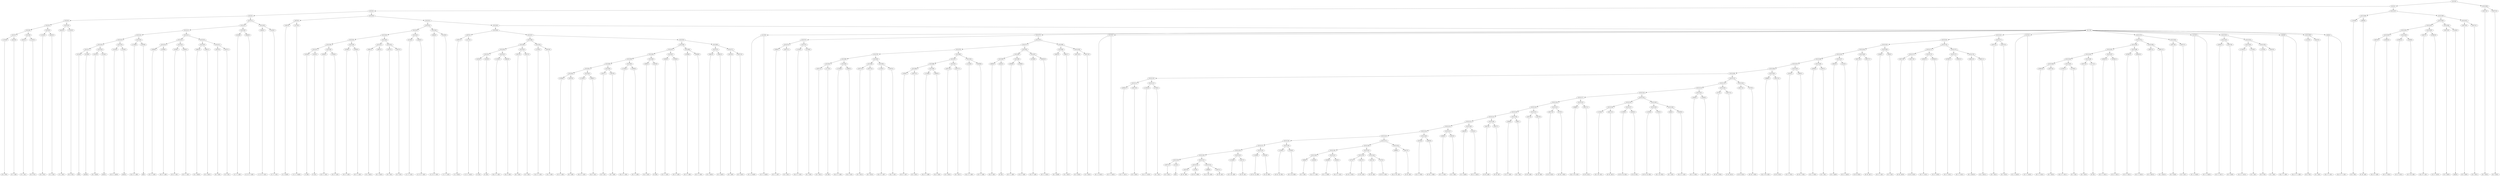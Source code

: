digraph sample{
"L-2163(0)"->"[D  E  F](0)"
"L4425(0)"->"[F  G  A](0)"
"L5315(7)"->"L-2163(0)"
"L5315(7)"->"L4425(0)"
"L4425(1)"->"[F  G  A](1)"
"L-2163(1)"->"[D  E  F](1)"
"L5315(8)"->"L4425(1)"
"L5315(8)"->"L-2163(1)"
"L5315(6)"->"L5315(7)"
"L5315(6)"->"L5315(8)"
"L-2163(2)"->"[D  E  F](2)"
"L4425(2)"->"[F  G  A](2)"
"L5315(9)"->"L-2163(2)"
"L5315(9)"->"L4425(2)"
"L5315(5)"->"L5315(6)"
"L5315(5)"->"L5315(9)"
"L4425(3)"->"[F  G  A](3)"
"L-2163(3)"->"[D  E  F](3)"
"L5315(10)"->"L4425(3)"
"L5315(10)"->"L-2163(3)"
"L5315(4)"->"L5315(5)"
"L5315(4)"->"L5315(10)"
"L3154(0)"->"[D](0)"
"L3138(0)"->"[rest](0)"
"L5315(17)"->"L3154(0)"
"L5315(17)"->"L3138(0)"
"L2507(0)"->"[D  F  Ais](0)"
"L3138(1)"->"[rest](1)"
"L5315(18)"->"L2507(0)"
"L5315(18)"->"L3138(1)"
"L5315(16)"->"L5315(17)"
"L5315(16)"->"L5315(18)"
"L1410(0)"->"[D  E  G  Ais](0)"
"L3138(2)"->"[rest](2)"
"L5315(19)"->"L1410(0)"
"L5315(19)"->"L3138(2)"
"L5315(15)"->"L5315(16)"
"L5315(15)"->"L5315(19)"
"L-2194(0)"->"[Cis  E  G  A](0)"
"L3978(0)"->"[A](0)"
"L5315(20)"->"L-2194(0)"
"L5315(20)"->"L3978(0)"
"L5315(14)"->"L5315(15)"
"L5315(14)"->"L5315(20)"
"L2956(0)"->"[D  F  G  A](0)"
"L4786(0)"->"[D  E  F  A](0)"
"L5315(23)"->"L2956(0)"
"L5315(23)"->"L4786(0)"
"L4786(1)"->"[D  E  F  A](1)"
"L2956(1)"->"[D  F  G  A](1)"
"L5315(24)"->"L4786(1)"
"L5315(24)"->"L2956(1)"
"L5315(22)"->"L5315(23)"
"L5315(22)"->"L5315(24)"
"L3661(0)"->"[D  G  Ais](0)"
"L3661(1)"->"[D  G  Ais](1)"
"L5315(26)"->"L3661(0)"
"L5315(26)"->"L3661(1)"
"L2057(0)"->"[D  F  A](0)"
"L2057(1)"->"[D  F  A](1)"
"L5315(27)"->"L2057(0)"
"L5315(27)"->"L2057(1)"
"L5315(25)"->"L5315(26)"
"L5315(25)"->"L5315(27)"
"L5315(21)"->"L5315(22)"
"L5315(21)"->"L5315(25)"
"L5315(13)"->"L5315(14)"
"L5315(13)"->"L5315(21)"
"L4138(0)"->"[C  F  G  A](0)"
"L3844(0)"->"[C  D  E  F  A](0)"
"L5315(28)"->"L4138(0)"
"L5315(28)"->"L3844(0)"
"L5315(12)"->"L5315(13)"
"L5315(12)"->"L5315(28)"
"L3844(1)"->"[C  D  E  F  A](1)"
"L4138(1)"->"[C  F  G  A](1)"
"L5315(29)"->"L3844(1)"
"L5315(29)"->"L4138(1)"
"L5315(11)"->"L5315(12)"
"L5315(11)"->"L5315(29)"
"L5315(3)"->"L5315(4)"
"L5315(3)"->"L5315(11)"
"L1907(0)"->"[C  E  Ais](0)"
"L1273(0)"->"[C  E  G  Ais](0)"
"L3675(0)"->"L1907(0)"
"L3675(0)"->"L1273(0)"
"L1819(0)"->"[F  A](0)"
"L1819(1)"->"[F  A](1)"
"L5315(37)"->"L1819(0)"
"L5315(37)"->"L1819(1)"
"L2956(2)"->"[D  F  G  A](2)"
"L4786(2)"->"[D  E  F  A](2)"
"L5315(38)"->"L2956(2)"
"L5315(38)"->"L4786(2)"
"L5315(36)"->"L5315(37)"
"L5315(36)"->"L5315(38)"
"L4786(3)"->"[D  E  F  A](3)"
"L2956(3)"->"[D  F  G  A](3)"
"L5315(39)"->"L4786(3)"
"L5315(39)"->"L2956(3)"
"L5315(35)"->"L5315(36)"
"L5315(35)"->"L5315(39)"
"L3661(2)"->"[D  G  Ais](2)"
"L3661(3)"->"[D  G  Ais](3)"
"L5315(41)"->"L3661(2)"
"L5315(41)"->"L3661(3)"
"L2057(2)"->"[D  F  A](2)"
"L2057(3)"->"[D  F  A](3)"
"L5315(42)"->"L2057(2)"
"L5315(42)"->"L2057(3)"
"L5315(40)"->"L5315(41)"
"L5315(40)"->"L5315(42)"
"L5315(34)"->"L5315(35)"
"L5315(34)"->"L5315(40)"
"L4138(2)"->"[C  F  G  A](2)"
"L3844(2)"->"[C  D  E  F  A](2)"
"L5315(43)"->"L4138(2)"
"L5315(43)"->"L3844(2)"
"L5315(33)"->"L5315(34)"
"L5315(33)"->"L5315(43)"
"L3844(3)"->"[C  D  E  F  A](3)"
"L4138(3)"->"[C  F  G  A](3)"
"L5315(44)"->"L3844(3)"
"L5315(44)"->"L4138(3)"
"L5315(32)"->"L5315(33)"
"L5315(32)"->"L5315(44)"
"L1907(1)"->"[C  E  Ais](1)"
"L1273(1)"->"[C  E  G  Ais](1)"
"L3675(1)"->"L1907(1)"
"L3675(1)"->"L1273(1)"
"L1819(2)"->"[F  A](2)"
"L1819(3)"->"[F  A](3)"
"L5315(51)"->"L1819(2)"
"L5315(51)"->"L1819(3)"
"L-2194(1)"->"[Cis  E  G  A](1)"
"L2883(0)"->"[Cis  E  A](0)"
"L5315(52)"->"L-2194(1)"
"L5315(52)"->"L2883(0)"
"L5315(50)"->"L5315(51)"
"L5315(50)"->"L5315(52)"
"L2057(4)"->"[D  F  A](4)"
"L2057(5)"->"[D  F  A](5)"
"L5315(53)"->"L2057(4)"
"L5315(53)"->"L2057(5)"
"L5315(49)"->"L5315(50)"
"L5315(49)"->"L5315(53)"
"L-2194(2)"->"[Cis  E  G  A](2)"
"L3874(0)"->"[Cis  G  A](0)"
"L5315(54)"->"L-2194(2)"
"L5315(54)"->"L3874(0)"
"L5315(48)"->"L5315(49)"
"L5315(48)"->"L5315(54)"
"L4786(4)"->"[D  E  F  A](4)"
"L2057(6)"->"[D  F  A](6)"
"L5315(62)"->"L4786(4)"
"L5315(62)"->"L2057(6)"
"L-2194(3)"->"[Cis  E  G  A](3)"
"L2883(1)"->"[Cis  E  A](1)"
"L5315(63)"->"L-2194(3)"
"L5315(63)"->"L2883(1)"
"L5315(61)"->"L5315(62)"
"L5315(61)"->"L5315(63)"
"L2057(7)"->"[D  F  A](7)"
"L2057(8)"->"[D  F  A](8)"
"L5315(64)"->"L2057(7)"
"L5315(64)"->"L2057(8)"
"L5315(60)"->"L5315(61)"
"L5315(60)"->"L5315(64)"
"L-2194(4)"->"[Cis  E  G  A](4)"
"L2956(4)"->"[D  F  G  A](4)"
"L5315(65)"->"L-2194(4)"
"L5315(65)"->"L2956(4)"
"L5315(59)"->"L5315(60)"
"L5315(59)"->"L5315(65)"
"L2883(2)"->"[Cis  E  A](2)"
"L2616(0)"->"[E  A](0)"
"L5315(66)"->"L2883(2)"
"L5315(66)"->"L2616(0)"
"L5315(58)"->"L5315(59)"
"L5315(58)"->"L5315(66)"
"L2956(5)"->"[D  F  G  A](5)"
"L4786(5)"->"[D  E  F  A](5)"
"L5315(67)"->"L2956(5)"
"L5315(67)"->"L4786(5)"
"L5315(57)"->"L5315(58)"
"L5315(57)"->"L5315(67)"
"L4786(6)"->"[D  E  F  A](6)"
"L2956(6)"->"[D  F  G  A](6)"
"L5315(68)"->"L4786(6)"
"L5315(68)"->"L2956(6)"
"L5315(56)"->"L5315(57)"
"L5315(56)"->"L5315(68)"
"L3661(4)"->"[D  G  Ais](4)"
"L3661(5)"->"[D  G  Ais](5)"
"L5315(70)"->"L3661(4)"
"L5315(70)"->"L3661(5)"
"L2057(9)"->"[D  F  A](9)"
"L2057(10)"->"[D  F  A](10)"
"L5315(71)"->"L2057(9)"
"L5315(71)"->"L2057(10)"
"L5315(69)"->"L5315(70)"
"L5315(69)"->"L5315(71)"
"L5315(55)"->"L5315(56)"
"L5315(55)"->"L5315(69)"
"L5315(47)"->"L5315(48)"
"L5315(47)"->"L5315(55)"
"L5315(46)"->"L3675(1)"
"L5315(46)"->"L5315(47)"
"L2125(0)"->"[E  G  A  Ais](0)"
"L2125(0)"->"[E  F  G  Ais](0)"
"L2956(7)"->"[D  F  G  A](7)"
"L2057(11)"->"[D  F  A](11)"
"L5315(74)"->"L2956(7)"
"L5315(74)"->"L2057(11)"
"L-2194(5)"->"[Cis  E  G  A](5)"
"L3736(0)"->"[E  G  A](0)"
"L5315(75)"->"L-2194(5)"
"L5315(75)"->"L3736(0)"
"L5315(73)"->"L5315(74)"
"L5315(73)"->"L5315(75)"
"L2057(12)"->"[D  F  A](12)"
"L1712(0)"->"[D  A](0)"
"L5315(81)"->"L2057(12)"
"L5315(81)"->"L1712(0)"
"L-2194(6)"->"[Cis  E  G  A](6)"
"L2883(3)"->"[Cis  E  A](3)"
"L5315(82)"->"L-2194(6)"
"L5315(82)"->"L2883(3)"
"L5315(80)"->"L5315(81)"
"L5315(80)"->"L5315(82)"
"L2057(13)"->"[D  F  A](13)"
"L2057(14)"->"[D  F  A](14)"
"L5315(84)"->"L2057(13)"
"L5315(84)"->"L2057(14)"
"L-2194(7)"->"[Cis  E  G  A](7)"
"L3874(1)"->"[Cis  G  A](1)"
"L5315(85)"->"L-2194(7)"
"L5315(85)"->"L3874(1)"
"L5315(83)"->"L5315(84)"
"L5315(83)"->"L5315(85)"
"L5315(79)"->"L5315(80)"
"L5315(79)"->"L5315(83)"
"L4786(7)"->"[D  E  F  A](7)"
"L2057(15)"->"[D  F  A](15)"
"L5315(89)"->"L4786(7)"
"L5315(89)"->"L2057(15)"
"L-2194(8)"->"[Cis  E  G  A](8)"
"L2883(4)"->"[Cis  E  A](4)"
"L5315(90)"->"L-2194(8)"
"L5315(90)"->"L2883(4)"
"L5315(88)"->"L5315(89)"
"L5315(88)"->"L5315(90)"
"L2057(16)"->"[D  F  A](16)"
"L2057(17)"->"[D  F  A](17)"
"L5315(91)"->"L2057(16)"
"L5315(91)"->"L2057(17)"
"L5315(87)"->"L5315(88)"
"L5315(87)"->"L5315(91)"
"L-2194(9)"->"[Cis  E  G  A](9)"
"L2956(8)"->"[D  F  G  A](8)"
"L5315(92)"->"L-2194(9)"
"L5315(92)"->"L2956(8)"
"L5315(86)"->"L5315(87)"
"L5315(86)"->"L5315(92)"
"L5315(78)"->"L5315(79)"
"L5315(78)"->"L5315(86)"
"L2883(5)"->"[Cis  E  A](5)"
"L2616(1)"->"[E  A](1)"
"L5315(95)"->"L2883(5)"
"L5315(95)"->"L2616(1)"
"L2956(9)"->"[D  F  G  A](9)"
"L4786(8)"->"[D  E  F  A](8)"
"L5315(96)"->"L2956(9)"
"L5315(96)"->"L4786(8)"
"L5315(94)"->"L5315(95)"
"L5315(94)"->"L5315(96)"
"L4786(9)"->"[D  E  F  A](9)"
"L2956(10)"->"[D  F  G  A](10)"
"L5315(97)"->"L4786(9)"
"L5315(97)"->"L2956(10)"
"L5315(93)"->"L5315(94)"
"L5315(93)"->"L5315(97)"
"L5315(77)"->"L5315(78)"
"L5315(77)"->"L5315(93)"
"L3661(6)"->"[D  G  Ais](6)"
"L3661(7)"->"[D  G  Ais](7)"
"L5315(99)"->"L3661(6)"
"L5315(99)"->"L3661(7)"
"L2057(18)"->"[D  F  A](18)"
"L2057(19)"->"[D  F  A](19)"
"L5315(100)"->"L2057(18)"
"L5315(100)"->"L2057(19)"
"L5315(98)"->"L5315(99)"
"L5315(98)"->"L5315(100)"
"L5315(76)"->"L5315(77)"
"L5315(76)"->"L5315(98)"
"L5315(72)"->"L5315(73)"
"L5315(72)"->"L5315(76)"
"L2125(1)"->"[E  G  A  Ais](1)"
"L2125(1)"->"[E  F  G  Ais](1)"
"L2956(11)"->"[D  F  G  A](11)"
"L2057(20)"->"[D  F  A](20)"
"L5315(111)"->"L2956(11)"
"L5315(111)"->"L2057(20)"
"L-2194(10)"->"[Cis  E  G  A](10)"
"L3736(1)"->"[E  G  A](1)"
"L5315(112)"->"L-2194(10)"
"L5315(112)"->"L3736(1)"
"L5315(110)"->"L5315(111)"
"L5315(110)"->"L5315(112)"
"L2057(21)"->"[D  F  A](21)"
"L3154(1)"->"[D](1)"
"L5315(130)"->"L2057(21)"
"L5315(130)"->"L3154(1)"
"L2627(0)"->"[D  Fis  A](0)"
"L575(0)"->"[D  Fis  A  B](0)"
"L5315(132)"->"L2627(0)"
"L5315(132)"->"L575(0)"
"L2888(0)"->"[Cis  D  Fis  A](0)"
"L2627(1)"->"[D  Fis  A](1)"
"L5315(133)"->"L2888(0)"
"L5315(133)"->"L2627(1)"
"L5315(131)"->"L5315(132)"
"L5315(131)"->"L5315(133)"
"L5315(129)"->"L5315(130)"
"L5315(129)"->"L5315(131)"
"L-2184(0)"->"[D  E  Fis  A](0)"
"L2627(2)"->"[D  Fis  A](2)"
"L5315(134)"->"L-2184(0)"
"L5315(134)"->"L2627(2)"
"L5315(128)"->"L5315(129)"
"L5315(128)"->"L5315(134)"
"L-2209(0)"->"[D  Fis  Gis  B](0)"
"L2916(0)"->"[D  Gis  B](0)"
"L5315(135)"->"L-2209(0)"
"L5315(135)"->"L2916(0)"
"L5315(127)"->"L5315(128)"
"L5315(127)"->"L5315(135)"
"L-2209(1)"->"[D  Fis  Gis  B](1)"
"L3785(0)"->"[D  E  Gis  B](0)"
"L5315(136)"->"L-2209(1)"
"L5315(136)"->"L3785(0)"
"L5315(126)"->"L5315(127)"
"L5315(126)"->"L5315(136)"
"L580(0)"->"[D  G  A](0)"
"L1829(0)"->"[Cis  D  G  A](0)"
"L5315(140)"->"L580(0)"
"L5315(140)"->"L1829(0)"
"L2838(0)"->"[D  G  A  B](0)"
"L1829(1)"->"[Cis  D  G  A](1)"
"L5315(141)"->"L2838(0)"
"L5315(141)"->"L1829(1)"
"L5315(139)"->"L5315(140)"
"L5315(139)"->"L5315(141)"
"L575(1)"->"[D  Fis  A  B](1)"
"L2627(3)"->"[D  Fis  A](3)"
"L5315(143)"->"L575(1)"
"L5315(143)"->"L2627(3)"
"L2627(4)"->"[D  Fis  A](4)"
"L575(2)"->"[D  Fis  A  B](2)"
"L5315(144)"->"L2627(4)"
"L5315(144)"->"L575(2)"
"L5315(142)"->"L5315(143)"
"L5315(142)"->"L5315(144)"
"L5315(138)"->"L5315(139)"
"L5315(138)"->"L5315(142)"
"L2888(1)"->"[Cis  D  Fis  A](1)"
"L2627(5)"->"[D  Fis  A](5)"
"L5315(145)"->"L2888(1)"
"L5315(145)"->"L2627(5)"
"L5315(137)"->"L5315(138)"
"L5315(137)"->"L5315(145)"
"L5315(125)"->"L5315(126)"
"L5315(125)"->"L5315(137)"
"L3019(0)"->"[D  E  G  B](0)"
"L3693(0)"->"[D  Fis  G  B](0)"
"L5315(146)"->"L3019(0)"
"L5315(146)"->"L3693(0)"
"L5315(124)"->"L5315(125)"
"L5315(124)"->"L5315(146)"
"L2838(1)"->"[D  G  A  B](1)"
"L2361(0)"->"[D  G  B](0)"
"L5315(147)"->"L2838(1)"
"L5315(147)"->"L2361(0)"
"L5315(123)"->"L5315(124)"
"L5315(123)"->"L5315(147)"
"L3661(8)"->"[D  G  Ais](8)"
"L1410(1)"->"[D  E  G  Ais](1)"
"L5315(148)"->"L3661(8)"
"L5315(148)"->"L1410(1)"
"L5315(122)"->"L5315(123)"
"L5315(122)"->"L5315(148)"
"L2627(6)"->"[D  Fis  A](6)"
"L2627(7)"->"[D  Fis  A](7)"
"L5315(149)"->"L2627(6)"
"L5315(149)"->"L2627(7)"
"L5315(121)"->"L5315(122)"
"L5315(121)"->"L5315(149)"
"L2466(0)"->"[D  E  G  A](0)"
"L580(1)"->"[D  G  A](1)"
"L5315(150)"->"L2466(0)"
"L5315(150)"->"L580(1)"
"L5315(120)"->"L5315(121)"
"L5315(120)"->"L5315(150)"
"L2627(8)"->"[D  Fis  A](8)"
"L2627(9)"->"[D  Fis  A](9)"
"L5315(151)"->"L2627(8)"
"L5315(151)"->"L2627(9)"
"L5315(119)"->"L5315(120)"
"L5315(119)"->"L5315(151)"
"L2627(10)"->"[D  Fis  A](10)"
"L575(3)"->"[D  Fis  A  B](3)"
"L5315(152)"->"L2627(10)"
"L5315(152)"->"L575(3)"
"L5315(118)"->"L5315(119)"
"L5315(118)"->"L5315(152)"
"L2888(2)"->"[Cis  D  Fis  A](2)"
"L2627(11)"->"[D  Fis  A](11)"
"L5315(153)"->"L2888(2)"
"L5315(153)"->"L2627(11)"
"L5315(117)"->"L5315(118)"
"L5315(117)"->"L5315(153)"
"L-2184(1)"->"[D  E  Fis  A](1)"
"L2627(12)"->"[D  Fis  A](12)"
"L5315(156)"->"L-2184(1)"
"L5315(156)"->"L2627(12)"
"L-2209(2)"->"[D  Fis  Gis  B](2)"
"L2916(1)"->"[D  Gis  B](1)"
"L5315(157)"->"L-2209(2)"
"L5315(157)"->"L2916(1)"
"L5315(155)"->"L5315(156)"
"L5315(155)"->"L5315(157)"
"L-2209(3)"->"[D  Fis  Gis  B](3)"
"L3785(1)"->"[D  E  Gis  B](1)"
"L5315(159)"->"L-2209(3)"
"L5315(159)"->"L3785(1)"
"L580(2)"->"[D  G  A](2)"
"L1829(2)"->"[Cis  D  G  A](2)"
"L5315(160)"->"L580(2)"
"L5315(160)"->"L1829(2)"
"L5315(158)"->"L5315(159)"
"L5315(158)"->"L5315(160)"
"L5315(154)"->"L5315(155)"
"L5315(154)"->"L5315(158)"
"L5315(116)"->"L5315(117)"
"L5315(116)"->"L5315(154)"
"L2838(2)"->"[D  G  A  B](2)"
"L1829(3)"->"[Cis  D  G  A](3)"
"L5315(161)"->"L2838(2)"
"L5315(161)"->"L1829(3)"
"L5315(115)"->"L5315(116)"
"L5315(115)"->"L5315(161)"
"L575(4)"->"[D  Fis  A  B](4)"
"L2627(13)"->"[D  Fis  A](13)"
"L5315(162)"->"L575(4)"
"L5315(162)"->"L2627(13)"
"L5315(114)"->"L5315(115)"
"L5315(114)"->"L5315(162)"
"L2627(14)"->"[D  Fis  A](14)"
"L575(5)"->"[D  Fis  A  B](5)"
"L5315(163)"->"L2627(14)"
"L5315(163)"->"L575(5)"
"L5315(113)"->"L5315(114)"
"L5315(113)"->"L5315(163)"
"L5315(109)"->"L5315(110)"
"L5315(109)"->"L5315(113)"
"L2888(3)"->"[Cis  D  Fis  A](3)"
"L2627(15)"->"[D  Fis  A](15)"
"L5315(164)"->"L2888(3)"
"L5315(164)"->"L2627(15)"
"L5315(108)"->"L5315(109)"
"L5315(108)"->"L5315(164)"
"L3019(1)"->"[D  E  G  B](1)"
"L3693(1)"->"[D  Fis  G  B](1)"
"L5315(165)"->"L3019(1)"
"L5315(165)"->"L3693(1)"
"L5315(107)"->"L5315(108)"
"L5315(107)"->"L5315(165)"
"L2838(3)"->"[D  G  A  B](3)"
"L2361(1)"->"[D  G  B](1)"
"L5315(166)"->"L2838(3)"
"L5315(166)"->"L2361(1)"
"L5315(106)"->"L5315(107)"
"L5315(106)"->"L5315(166)"
"L3661(9)"->"[D  G  Ais](9)"
"L1410(2)"->"[D  E  G  Ais](2)"
"L5315(167)"->"L3661(9)"
"L5315(167)"->"L1410(2)"
"L5315(105)"->"L5315(106)"
"L5315(105)"->"L5315(167)"
"L2627(16)"->"[D  Fis  A](16)"
"L2627(17)"->"[D  Fis  A](17)"
"L5315(168)"->"L2627(16)"
"L5315(168)"->"L2627(17)"
"L5315(104)"->"L5315(105)"
"L5315(104)"->"L5315(168)"
"L2466(1)"->"[D  E  G  A](1)"
"L580(3)"->"[D  G  A](3)"
"L5315(169)"->"L2466(1)"
"L5315(169)"->"L580(3)"
"L5315(103)"->"L5315(104)"
"L5315(103)"->"L5315(169)"
"L2627(18)"->"[D  Fis  A](18)"
"L2627(19)"->"[D  Fis  A](19)"
"L5315(172)"->"L2627(18)"
"L5315(172)"->"L2627(19)"
"L2956(12)"->"[D  F  G  A](12)"
"L4786(10)"->"[D  E  F  A](10)"
"L5315(173)"->"L2956(12)"
"L5315(173)"->"L4786(10)"
"L5315(171)"->"L5315(172)"
"L5315(171)"->"L5315(173)"
"L4786(11)"->"[D  E  F  A](11)"
"L2956(13)"->"[D  F  G  A](13)"
"L5315(175)"->"L4786(11)"
"L5315(175)"->"L2956(13)"
"L3661(10)"->"[D  G  Ais](10)"
"L3661(11)"->"[D  G  Ais](11)"
"L5315(176)"->"L3661(10)"
"L5315(176)"->"L3661(11)"
"L5315(174)"->"L5315(175)"
"L5315(174)"->"L5315(176)"
"L5315(170)"->"L5315(171)"
"L5315(170)"->"L5315(174)"
"L5315(102)"->"L5315(103)"
"L5315(102)"->"L5315(170)"
"L2057(22)"->"[D  F  A](22)"
"L2057(23)"->"[D  F  A](23)"
"L5315(177)"->"L2057(22)"
"L5315(177)"->"L2057(23)"
"L5315(101)"->"L5315(102)"
"L5315(101)"->"L5315(177)"
"L2125(2)"->"[E  G  A  Ais](2)"
"L2125(2)"->"[E  F  G  Ais](2)"
"L2956(14)"->"[D  F  G  A](14)"
"L2057(24)"->"[D  F  A](24)"
"L5315(184)"->"L2956(14)"
"L5315(184)"->"L2057(24)"
"L-2194(11)"->"[Cis  E  G  A](11)"
"L3736(2)"->"[E  G  A](2)"
"L5315(185)"->"L-2194(11)"
"L5315(185)"->"L3736(2)"
"L5315(183)"->"L5315(184)"
"L5315(183)"->"L5315(185)"
"L2057(25)"->"[D  F  A](25)"
"L1712(1)"->"[D  A](1)"
"L5315(186)"->"L2057(25)"
"L5315(186)"->"L1712(1)"
"L5315(182)"->"L5315(183)"
"L5315(182)"->"L5315(186)"
"L2956(15)"->"[D  F  G  A](15)"
"L4786(12)"->"[D  E  F  A](12)"
"L5315(187)"->"L2956(15)"
"L5315(187)"->"L4786(12)"
"L5315(181)"->"L5315(182)"
"L5315(181)"->"L5315(187)"
"L4786(13)"->"[D  E  F  A](13)"
"L2956(16)"->"[D  F  G  A](16)"
"L5315(188)"->"L4786(13)"
"L5315(188)"->"L2956(16)"
"L5315(180)"->"L5315(181)"
"L5315(180)"->"L5315(188)"
"L3661(12)"->"[D  G  Ais](12)"
"L3661(13)"->"[D  G  Ais](13)"
"L5315(189)"->"L3661(12)"
"L5315(189)"->"L3661(13)"
"L5315(179)"->"L5315(180)"
"L5315(179)"->"L5315(189)"
"L2057(26)"->"[D  F  A](26)"
"L2057(27)"->"[D  F  A](27)"
"L5315(190)"->"L2057(26)"
"L5315(190)"->"L2057(27)"
"L5315(178)"->"L5315(179)"
"L5315(178)"->"L5315(190)"
"L2125(3)"->"[E  G  A  Ais](3)"
"L2125(3)"->"[E  F  G  Ais](3)"
"L2956(17)"->"[D  F  G  A](17)"
"L2057(28)"->"[D  F  A](28)"
"L5315(192)"->"L2956(17)"
"L5315(192)"->"L2057(28)"
"L-2194(12)"->"[Cis  E  G  A](12)"
"L3736(3)"->"[E  G  A](3)"
"L5315(194)"->"L-2194(12)"
"L5315(194)"->"L3736(3)"
"L-2163(4)"->"[D  E  F](4)"
"L4425(4)"->"[F  G  A](4)"
"L5315(195)"->"L-2163(4)"
"L5315(195)"->"L4425(4)"
"L5315(193)"->"L5315(194)"
"L5315(193)"->"L5315(195)"
"L5315(191)"->"L5315(192)"
"L5315(191)"->"L5315(193)"
"L3828(0)"->"[Cis  F  G  A](0)"
"L3828(0)"->"[Cis  E  F  G  A](0)"
"L-2163(5)"->"[D  E  F](5)"
"L4425(5)"->"[F  G  A](5)"
"L5315(196)"->"L-2163(5)"
"L5315(196)"->"L4425(5)"
"L3828(1)"->"[Cis  F  G  A](1)"
"L3828(1)"->"[Cis  E  F  G  A](1)"
"L5172(0)"->"L2125(0)"
"L5172(0)"->"L5315(72)"
"L5172(0)"->"L2125(1)"
"L5172(0)"->"L5315(101)"
"L5172(0)"->"L2125(2)"
"L5172(0)"->"L5315(178)"
"L5172(0)"->"L2125(3)"
"L5172(0)"->"L5315(191)"
"L5172(0)"->"L3828(0)"
"L5172(0)"->"L5315(196)"
"L5172(0)"->"L3828(1)"
"L5315(45)"->"L5315(46)"
"L5315(45)"->"L5172(0)"
"L5315(31)"->"L5315(32)"
"L5315(31)"->"L5315(45)"
"L5315(30)"->"L3675(0)"
"L5315(30)"->"L5315(31)"
"L5315(2)"->"L5315(3)"
"L5315(2)"->"L5315(30)"
"L-2163(6)"->"[D  E  F](6)"
"L4964(0)"->"[F  Gis  A](0)"
"L5315(198)"->"L-2163(6)"
"L5315(198)"->"L4964(0)"
"L2837(0)"->"[Cis  D  F  A](0)"
"L4786(14)"->"[D  E  F  A](14)"
"L5315(203)"->"L2837(0)"
"L5315(203)"->"L4786(14)"
"L4786(15)"->"[D  E  F  A](15)"
"L2394(0)"->"[D  F  Gis  A](0)"
"L5315(204)"->"L4786(15)"
"L5315(204)"->"L2394(0)"
"L5315(202)"->"L5315(203)"
"L5315(202)"->"L5315(204)"
"L2837(1)"->"[Cis  D  F  A](1)"
"L4786(16)"->"[D  E  F  A](16)"
"L5315(205)"->"L2837(1)"
"L5315(205)"->"L4786(16)"
"L5315(201)"->"L5315(202)"
"L5315(201)"->"L5315(205)"
"L2057(29)"->"[D  F  A](29)"
"L3138(3)"->"[rest](3)"
"L5315(206)"->"L2057(29)"
"L5315(206)"->"L3138(3)"
"L5315(200)"->"L5315(201)"
"L5315(200)"->"L5315(206)"
"L2057(30)"->"[D  F  A](30)"
"L2057(31)"->"[D  F  A](31)"
"L5315(207)"->"L2057(30)"
"L5315(207)"->"L2057(31)"
"L5315(199)"->"L5315(200)"
"L5315(199)"->"L5315(207)"
"L5315(197)"->"L5315(198)"
"L5315(197)"->"L5315(199)"
"L5315(1)"->"L5315(2)"
"L5315(1)"->"L5315(197)"
"L2057(32)"->"[D  F  A](32)"
"L2057(33)"->"[D  F  A](33)"
"L5315(208)"->"L2057(32)"
"L5315(208)"->"L2057(33)"
"L5315(0)"->"L5315(1)"
"L5315(0)"->"L5315(208)"
{rank = min; "L5315(0)"}
{rank = same; "L5315(1)"; "L5315(208)";}
{rank = same; "L5315(2)"; "L5315(197)"; "L2057(32)"; "L2057(33)";}
{rank = same; "L5315(3)"; "L5315(30)"; "L5315(198)"; "L5315(199)";}
{rank = same; "L5315(4)"; "L5315(11)"; "L3675(0)"; "L5315(31)"; "L-2163(6)"; "L4964(0)"; "L5315(200)"; "L5315(207)";}
{rank = same; "L5315(5)"; "L5315(10)"; "L5315(12)"; "L5315(29)"; "L1907(0)"; "L1273(0)"; "L5315(32)"; "L5315(45)"; "L5315(201)"; "L5315(206)"; "L2057(30)"; "L2057(31)";}
{rank = same; "L5315(6)"; "L5315(9)"; "L4425(3)"; "L-2163(3)"; "L5315(13)"; "L5315(28)"; "L3844(1)"; "L4138(1)"; "L5315(33)"; "L5315(44)"; "L5315(46)"; "L5172(0)"; "L5315(202)"; "L5315(205)"; "L2057(29)"; "L3138(3)";}
{rank = same; "L5315(7)"; "L5315(8)"; "L-2163(2)"; "L4425(2)"; "L5315(14)"; "L5315(21)"; "L4138(0)"; "L3844(0)"; "L5315(34)"; "L5315(43)"; "L3844(3)"; "L4138(3)"; "L3675(1)"; "L5315(47)"; "L2125(0)"; "L5315(72)"; "L2125(1)"; "L5315(101)"; "L2125(2)"; "L5315(178)"; "L2125(3)"; "L5315(191)"; "L3828(0)"; "L5315(196)"; "L3828(1)"; "L5315(203)"; "L5315(204)"; "L2837(1)"; "L4786(16)";}
{rank = same; "L-2163(0)"; "L4425(0)"; "L4425(1)"; "L-2163(1)"; "L5315(15)"; "L5315(20)"; "L5315(22)"; "L5315(25)"; "L5315(35)"; "L5315(40)"; "L4138(2)"; "L3844(2)"; "L1907(1)"; "L1273(1)"; "L5315(48)"; "L5315(55)"; "L5315(73)"; "L5315(76)"; "L5315(102)"; "L5315(177)"; "L5315(179)"; "L5315(190)"; "L5315(192)"; "L5315(193)"; "L-2163(5)"; "L4425(5)"; "L2837(0)"; "L4786(14)"; "L4786(15)"; "L2394(0)";}
{rank = same; "L5315(16)"; "L5315(19)"; "L-2194(0)"; "L3978(0)"; "L5315(23)"; "L5315(24)"; "L5315(26)"; "L5315(27)"; "L5315(36)"; "L5315(39)"; "L5315(41)"; "L5315(42)"; "L5315(49)"; "L5315(54)"; "L5315(56)"; "L5315(69)"; "L5315(74)"; "L5315(75)"; "L5315(77)"; "L5315(98)"; "L5315(103)"; "L5315(170)"; "L2057(22)"; "L2057(23)"; "L5315(180)"; "L5315(189)"; "L2057(26)"; "L2057(27)"; "L2956(17)"; "L2057(28)"; "L5315(194)"; "L5315(195)";}
{rank = same; "L5315(17)"; "L5315(18)"; "L1410(0)"; "L3138(2)"; "L2956(0)"; "L4786(0)"; "L4786(1)"; "L2956(1)"; "L3661(0)"; "L3661(1)"; "L2057(0)"; "L2057(1)"; "L5315(37)"; "L5315(38)"; "L4786(3)"; "L2956(3)"; "L3661(2)"; "L3661(3)"; "L2057(2)"; "L2057(3)"; "L5315(50)"; "L5315(53)"; "L-2194(2)"; "L3874(0)"; "L5315(57)"; "L5315(68)"; "L5315(70)"; "L5315(71)"; "L2956(7)"; "L2057(11)"; "L-2194(5)"; "L3736(0)"; "L5315(78)"; "L5315(93)"; "L5315(99)"; "L5315(100)"; "L5315(104)"; "L5315(169)"; "L5315(171)"; "L5315(174)"; "L5315(181)"; "L5315(188)"; "L3661(12)"; "L3661(13)"; "L-2194(12)"; "L3736(3)"; "L-2163(4)"; "L4425(4)";}
{rank = same; "L3154(0)"; "L3138(0)"; "L2507(0)"; "L3138(1)"; "L1819(0)"; "L1819(1)"; "L2956(2)"; "L4786(2)"; "L5315(51)"; "L5315(52)"; "L2057(4)"; "L2057(5)"; "L5315(58)"; "L5315(67)"; "L4786(6)"; "L2956(6)"; "L3661(4)"; "L3661(5)"; "L2057(9)"; "L2057(10)"; "L5315(79)"; "L5315(86)"; "L5315(94)"; "L5315(97)"; "L3661(6)"; "L3661(7)"; "L2057(18)"; "L2057(19)"; "L5315(105)"; "L5315(168)"; "L2466(1)"; "L580(3)"; "L5315(172)"; "L5315(173)"; "L5315(175)"; "L5315(176)"; "L5315(182)"; "L5315(187)"; "L4786(13)"; "L2956(16)";}
{rank = same; "L1819(2)"; "L1819(3)"; "L-2194(1)"; "L2883(0)"; "L5315(59)"; "L5315(66)"; "L2956(5)"; "L4786(5)"; "L5315(80)"; "L5315(83)"; "L5315(87)"; "L5315(92)"; "L5315(95)"; "L5315(96)"; "L4786(9)"; "L2956(10)"; "L5315(106)"; "L5315(167)"; "L2627(16)"; "L2627(17)"; "L2627(18)"; "L2627(19)"; "L2956(12)"; "L4786(10)"; "L4786(11)"; "L2956(13)"; "L3661(10)"; "L3661(11)"; "L5315(183)"; "L5315(186)"; "L2956(15)"; "L4786(12)";}
{rank = same; "L5315(60)"; "L5315(65)"; "L2883(2)"; "L2616(0)"; "L5315(81)"; "L5315(82)"; "L5315(84)"; "L5315(85)"; "L5315(88)"; "L5315(91)"; "L-2194(9)"; "L2956(8)"; "L2883(5)"; "L2616(1)"; "L2956(9)"; "L4786(8)"; "L5315(107)"; "L5315(166)"; "L3661(9)"; "L1410(2)"; "L5315(184)"; "L5315(185)"; "L2057(25)"; "L1712(1)";}
{rank = same; "L5315(61)"; "L5315(64)"; "L-2194(4)"; "L2956(4)"; "L2057(12)"; "L1712(0)"; "L-2194(6)"; "L2883(3)"; "L2057(13)"; "L2057(14)"; "L-2194(7)"; "L3874(1)"; "L5315(89)"; "L5315(90)"; "L2057(16)"; "L2057(17)"; "L5315(108)"; "L5315(165)"; "L2838(3)"; "L2361(1)"; "L2956(14)"; "L2057(24)"; "L-2194(11)"; "L3736(2)";}
{rank = same; "L5315(62)"; "L5315(63)"; "L2057(7)"; "L2057(8)"; "L4786(7)"; "L2057(15)"; "L-2194(8)"; "L2883(4)"; "L5315(109)"; "L5315(164)"; "L3019(1)"; "L3693(1)";}
{rank = same; "L4786(4)"; "L2057(6)"; "L-2194(3)"; "L2883(1)"; "L5315(110)"; "L5315(113)"; "L2888(3)"; "L2627(15)";}
{rank = same; "L5315(111)"; "L5315(112)"; "L5315(114)"; "L5315(163)";}
{rank = same; "L2956(11)"; "L2057(20)"; "L-2194(10)"; "L3736(1)"; "L5315(115)"; "L5315(162)"; "L2627(14)"; "L575(5)";}
{rank = same; "L5315(116)"; "L5315(161)"; "L575(4)"; "L2627(13)";}
{rank = same; "L5315(117)"; "L5315(154)"; "L2838(2)"; "L1829(3)";}
{rank = same; "L5315(118)"; "L5315(153)"; "L5315(155)"; "L5315(158)";}
{rank = same; "L5315(119)"; "L5315(152)"; "L2888(2)"; "L2627(11)"; "L5315(156)"; "L5315(157)"; "L5315(159)"; "L5315(160)";}
{rank = same; "L5315(120)"; "L5315(151)"; "L2627(10)"; "L575(3)"; "L-2184(1)"; "L2627(12)"; "L-2209(2)"; "L2916(1)"; "L-2209(3)"; "L3785(1)"; "L580(2)"; "L1829(2)";}
{rank = same; "L5315(121)"; "L5315(150)"; "L2627(8)"; "L2627(9)";}
{rank = same; "L5315(122)"; "L5315(149)"; "L2466(0)"; "L580(1)";}
{rank = same; "L5315(123)"; "L5315(148)"; "L2627(6)"; "L2627(7)";}
{rank = same; "L5315(124)"; "L5315(147)"; "L3661(8)"; "L1410(1)";}
{rank = same; "L5315(125)"; "L5315(146)"; "L2838(1)"; "L2361(0)";}
{rank = same; "L5315(126)"; "L5315(137)"; "L3019(0)"; "L3693(0)";}
{rank = same; "L5315(127)"; "L5315(136)"; "L5315(138)"; "L5315(145)";}
{rank = same; "L5315(128)"; "L5315(135)"; "L-2209(1)"; "L3785(0)"; "L5315(139)"; "L5315(142)"; "L2888(1)"; "L2627(5)";}
{rank = same; "L5315(129)"; "L5315(134)"; "L-2209(0)"; "L2916(0)"; "L5315(140)"; "L5315(141)"; "L5315(143)"; "L5315(144)";}
{rank = same; "L5315(130)"; "L5315(131)"; "L-2184(0)"; "L2627(2)"; "L580(0)"; "L1829(0)"; "L2838(0)"; "L1829(1)"; "L575(1)"; "L2627(3)"; "L2627(4)"; "L575(2)";}
{rank = same; "L2057(21)"; "L3154(1)"; "L5315(132)"; "L5315(133)";}
{rank = same; "L2627(0)"; "L575(0)"; "L2888(0)"; "L2627(1)";}
{rank = max; "[A](0)"; "[C  D  E  F  A](0)"; "[C  D  E  F  A](1)"; "[C  D  E  F  A](2)"; "[C  D  E  F  A](3)"; "[C  E  Ais](0)"; "[C  E  Ais](1)"; "[C  E  G  Ais](0)"; "[C  E  G  Ais](1)"; "[C  F  G  A](0)"; "[C  F  G  A](1)"; "[C  F  G  A](2)"; "[C  F  G  A](3)"; "[Cis  D  F  A](0)"; "[Cis  D  F  A](1)"; "[Cis  D  Fis  A](0)"; "[Cis  D  Fis  A](1)"; "[Cis  D  Fis  A](2)"; "[Cis  D  Fis  A](3)"; "[Cis  D  G  A](0)"; "[Cis  D  G  A](1)"; "[Cis  D  G  A](2)"; "[Cis  D  G  A](3)"; "[Cis  E  A](0)"; "[Cis  E  A](1)"; "[Cis  E  A](2)"; "[Cis  E  A](3)"; "[Cis  E  A](4)"; "[Cis  E  A](5)"; "[Cis  E  F  G  A](0)"; "[Cis  E  F  G  A](1)"; "[Cis  E  G  A](0)"; "[Cis  E  G  A](1)"; "[Cis  E  G  A](10)"; "[Cis  E  G  A](11)"; "[Cis  E  G  A](12)"; "[Cis  E  G  A](2)"; "[Cis  E  G  A](3)"; "[Cis  E  G  A](4)"; "[Cis  E  G  A](5)"; "[Cis  E  G  A](6)"; "[Cis  E  G  A](7)"; "[Cis  E  G  A](8)"; "[Cis  E  G  A](9)"; "[Cis  F  G  A](0)"; "[Cis  F  G  A](1)"; "[Cis  G  A](0)"; "[Cis  G  A](1)"; "[D  A](0)"; "[D  A](1)"; "[D  E  F  A](0)"; "[D  E  F  A](1)"; "[D  E  F  A](10)"; "[D  E  F  A](11)"; "[D  E  F  A](12)"; "[D  E  F  A](13)"; "[D  E  F  A](14)"; "[D  E  F  A](15)"; "[D  E  F  A](16)"; "[D  E  F  A](2)"; "[D  E  F  A](3)"; "[D  E  F  A](4)"; "[D  E  F  A](5)"; "[D  E  F  A](6)"; "[D  E  F  A](7)"; "[D  E  F  A](8)"; "[D  E  F  A](9)"; "[D  E  F](0)"; "[D  E  F](1)"; "[D  E  F](2)"; "[D  E  F](3)"; "[D  E  F](4)"; "[D  E  F](5)"; "[D  E  F](6)"; "[D  E  Fis  A](0)"; "[D  E  Fis  A](1)"; "[D  E  G  A](0)"; "[D  E  G  A](1)"; "[D  E  G  Ais](0)"; "[D  E  G  Ais](1)"; "[D  E  G  Ais](2)"; "[D  E  G  B](0)"; "[D  E  G  B](1)"; "[D  E  Gis  B](0)"; "[D  E  Gis  B](1)"; "[D  F  A](0)"; "[D  F  A](1)"; "[D  F  A](10)"; "[D  F  A](11)"; "[D  F  A](12)"; "[D  F  A](13)"; "[D  F  A](14)"; "[D  F  A](15)"; "[D  F  A](16)"; "[D  F  A](17)"; "[D  F  A](18)"; "[D  F  A](19)"; "[D  F  A](2)"; "[D  F  A](20)"; "[D  F  A](21)"; "[D  F  A](22)"; "[D  F  A](23)"; "[D  F  A](24)"; "[D  F  A](25)"; "[D  F  A](26)"; "[D  F  A](27)"; "[D  F  A](28)"; "[D  F  A](29)"; "[D  F  A](3)"; "[D  F  A](30)"; "[D  F  A](31)"; "[D  F  A](32)"; "[D  F  A](33)"; "[D  F  A](4)"; "[D  F  A](5)"; "[D  F  A](6)"; "[D  F  A](7)"; "[D  F  A](8)"; "[D  F  A](9)"; "[D  F  Ais](0)"; "[D  F  G  A](0)"; "[D  F  G  A](1)"; "[D  F  G  A](10)"; "[D  F  G  A](11)"; "[D  F  G  A](12)"; "[D  F  G  A](13)"; "[D  F  G  A](14)"; "[D  F  G  A](15)"; "[D  F  G  A](16)"; "[D  F  G  A](17)"; "[D  F  G  A](2)"; "[D  F  G  A](3)"; "[D  F  G  A](4)"; "[D  F  G  A](5)"; "[D  F  G  A](6)"; "[D  F  G  A](7)"; "[D  F  G  A](8)"; "[D  F  G  A](9)"; "[D  F  Gis  A](0)"; "[D  Fis  A  B](0)"; "[D  Fis  A  B](1)"; "[D  Fis  A  B](2)"; "[D  Fis  A  B](3)"; "[D  Fis  A  B](4)"; "[D  Fis  A  B](5)"; "[D  Fis  A](0)"; "[D  Fis  A](1)"; "[D  Fis  A](10)"; "[D  Fis  A](11)"; "[D  Fis  A](12)"; "[D  Fis  A](13)"; "[D  Fis  A](14)"; "[D  Fis  A](15)"; "[D  Fis  A](16)"; "[D  Fis  A](17)"; "[D  Fis  A](18)"; "[D  Fis  A](19)"; "[D  Fis  A](2)"; "[D  Fis  A](3)"; "[D  Fis  A](4)"; "[D  Fis  A](5)"; "[D  Fis  A](6)"; "[D  Fis  A](7)"; "[D  Fis  A](8)"; "[D  Fis  A](9)"; "[D  Fis  G  B](0)"; "[D  Fis  G  B](1)"; "[D  Fis  Gis  B](0)"; "[D  Fis  Gis  B](1)"; "[D  Fis  Gis  B](2)"; "[D  Fis  Gis  B](3)"; "[D  G  A  B](0)"; "[D  G  A  B](1)"; "[D  G  A  B](2)"; "[D  G  A  B](3)"; "[D  G  A](0)"; "[D  G  A](1)"; "[D  G  A](2)"; "[D  G  A](3)"; "[D  G  Ais](0)"; "[D  G  Ais](1)"; "[D  G  Ais](10)"; "[D  G  Ais](11)"; "[D  G  Ais](12)"; "[D  G  Ais](13)"; "[D  G  Ais](2)"; "[D  G  Ais](3)"; "[D  G  Ais](4)"; "[D  G  Ais](5)"; "[D  G  Ais](6)"; "[D  G  Ais](7)"; "[D  G  Ais](8)"; "[D  G  Ais](9)"; "[D  G  B](0)"; "[D  G  B](1)"; "[D  Gis  B](0)"; "[D  Gis  B](1)"; "[D](0)"; "[D](1)"; "[E  A](0)"; "[E  A](1)"; "[E  F  G  Ais](0)"; "[E  F  G  Ais](1)"; "[E  F  G  Ais](2)"; "[E  F  G  Ais](3)"; "[E  G  A  Ais](0)"; "[E  G  A  Ais](1)"; "[E  G  A  Ais](2)"; "[E  G  A  Ais](3)"; "[E  G  A](0)"; "[E  G  A](1)"; "[E  G  A](2)"; "[E  G  A](3)"; "[F  A](0)"; "[F  A](1)"; "[F  A](2)"; "[F  A](3)"; "[F  G  A](0)"; "[F  G  A](1)"; "[F  G  A](2)"; "[F  G  A](3)"; "[F  G  A](4)"; "[F  G  A](5)"; "[F  Gis  A](0)"; "[rest](0)"; "[rest](1)"; "[rest](2)"; "[rest](3)";}
}